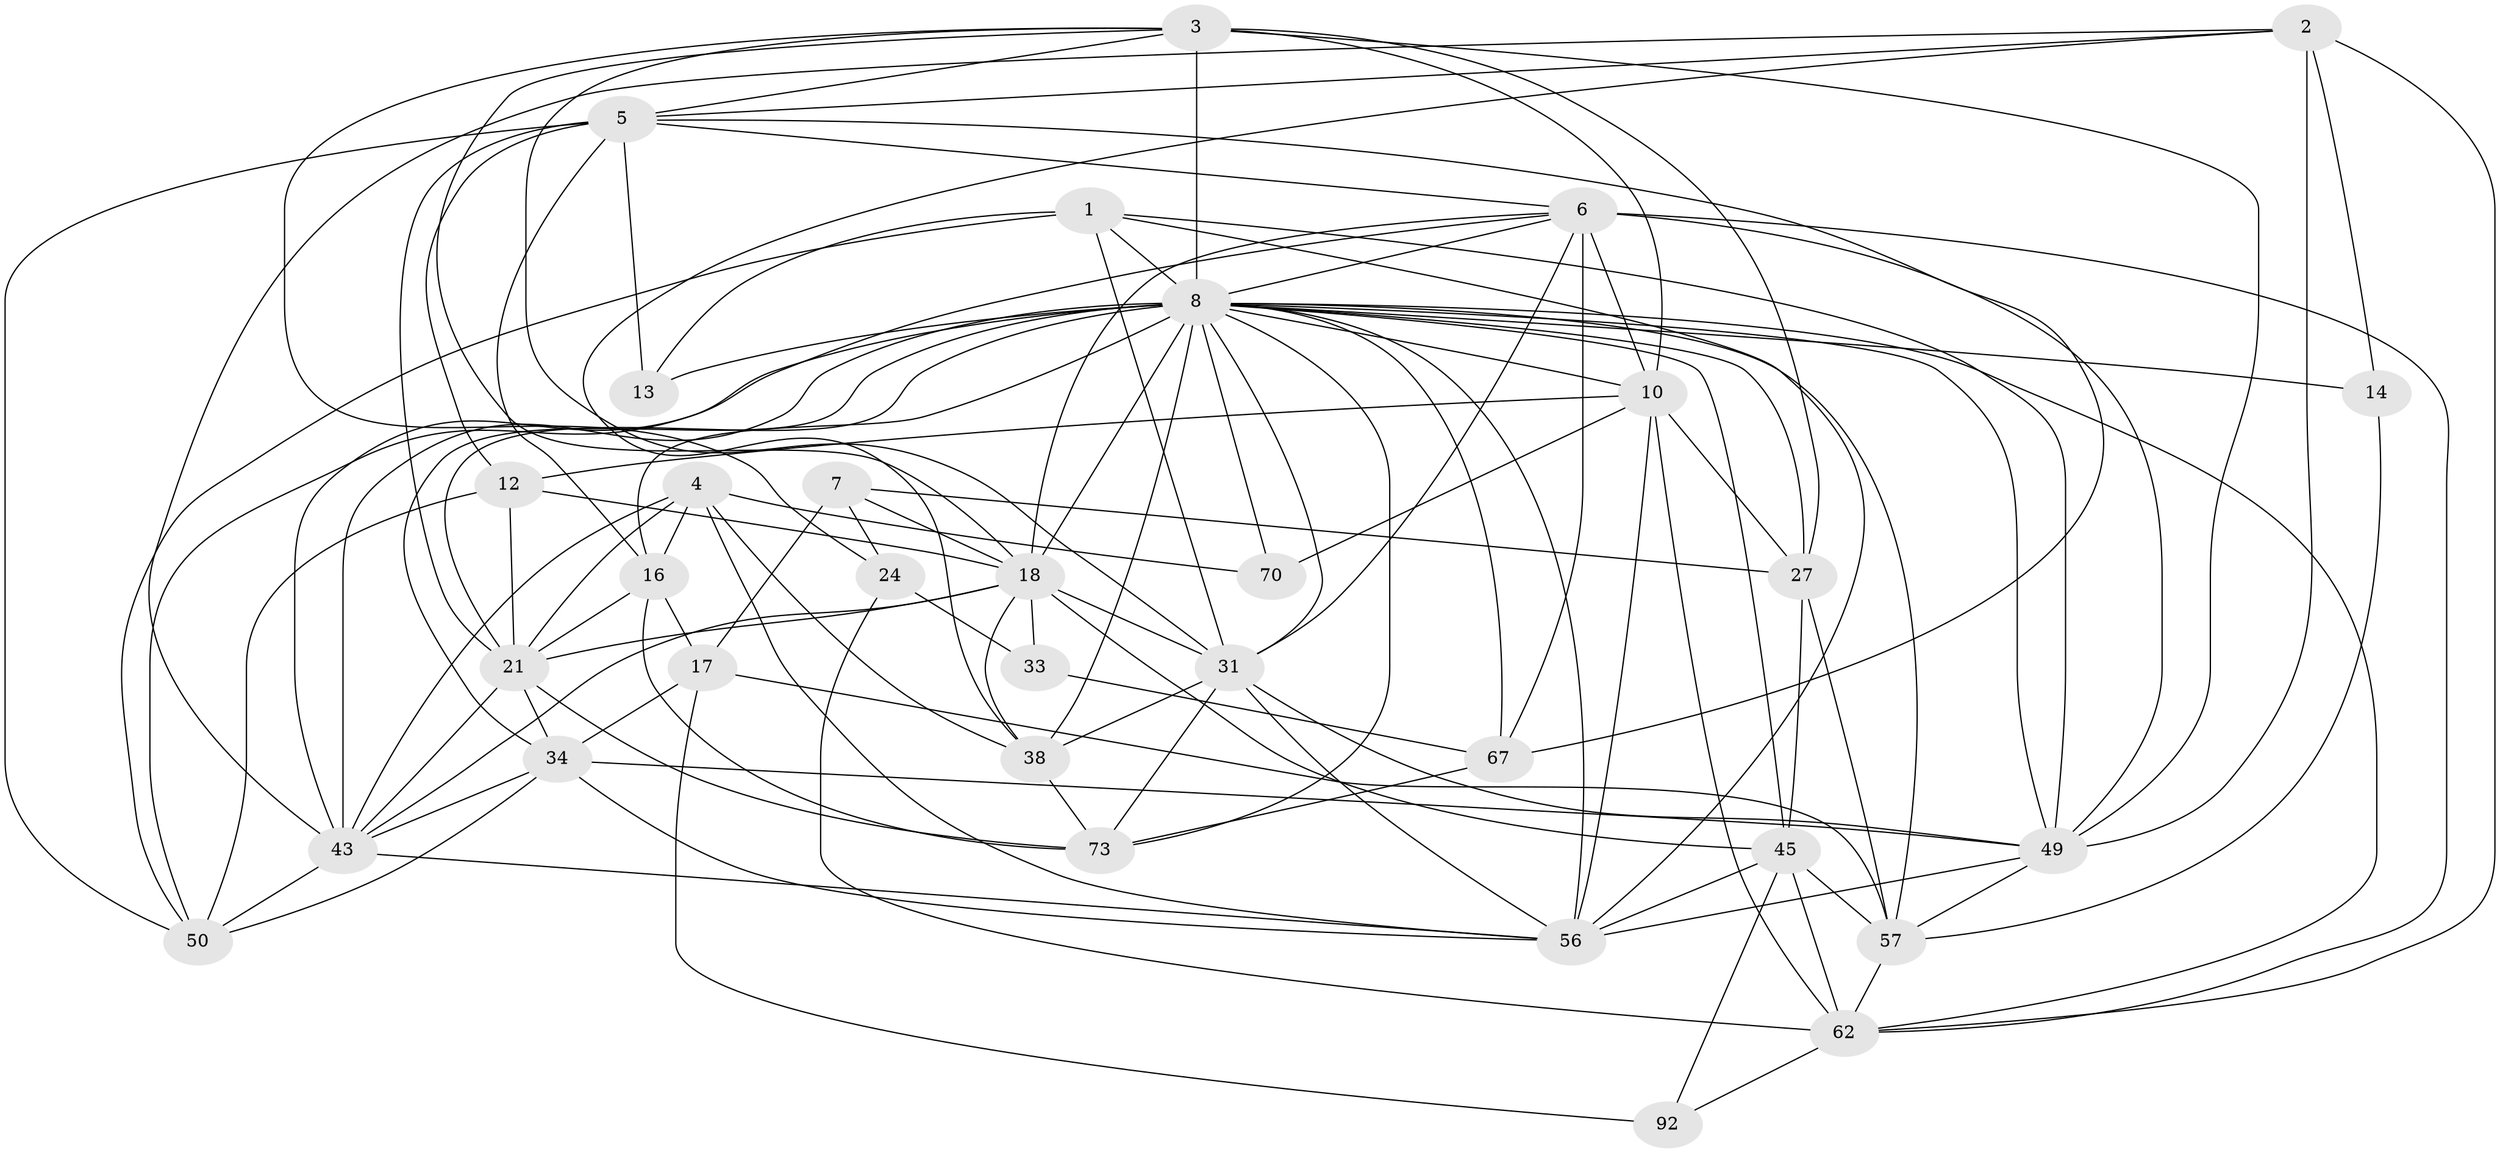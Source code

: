 // original degree distribution, {5: 0.16363636363636364, 3: 0.32727272727272727, 4: 0.23636363636363636, 6: 0.11818181818181818, 2: 0.10909090909090909, 8: 0.00909090909090909, 7: 0.03636363636363636}
// Generated by graph-tools (version 1.1) at 2025/18/03/04/25 18:18:56]
// undirected, 33 vertices, 114 edges
graph export_dot {
graph [start="1"]
  node [color=gray90,style=filled];
  1 [super="+96+52"];
  2 [super="+11+40"];
  3 [super="+95+9"];
  4 [super="+23+71+54"];
  5 [super="+32+48"];
  6 [super="+36+77+39"];
  7;
  8 [super="+66+84+29+15+94"];
  10 [super="+76+93+99"];
  12 [super="+20+22"];
  13 [super="+75+26"];
  14;
  16 [super="+47"];
  17 [super="+30"];
  18 [super="+46"];
  21 [super="+37"];
  24 [super="+79"];
  27 [super="+109"];
  31 [super="+64+59"];
  33;
  34 [super="+104"];
  38 [super="+100"];
  43 [super="+85"];
  45 [super="+60"];
  49 [super="+68+72"];
  50 [super="+90"];
  56 [super="+82+81"];
  57 [super="+74"];
  62 [super="+65"];
  67 [super="+83+91"];
  70;
  73 [super="+102"];
  92;
  1 -- 13 [weight=2];
  1 -- 8 [weight=2];
  1 -- 50;
  1 -- 31;
  1 -- 56;
  1 -- 49;
  2 -- 14;
  2 -- 43;
  2 -- 49 [weight=2];
  2 -- 62;
  2 -- 5;
  2 -- 38;
  3 -- 24 [weight=2];
  3 -- 5;
  3 -- 10 [weight=2];
  3 -- 27;
  3 -- 31;
  3 -- 18;
  3 -- 8 [weight=2];
  3 -- 49;
  4 -- 43;
  4 -- 70;
  4 -- 16 [weight=3];
  4 -- 21;
  4 -- 56;
  4 -- 38;
  5 -- 12;
  5 -- 13;
  5 -- 6;
  5 -- 50;
  5 -- 67;
  5 -- 21;
  5 -- 16;
  6 -- 10 [weight=2];
  6 -- 49 [weight=2];
  6 -- 67 [weight=2];
  6 -- 43 [weight=2];
  6 -- 62;
  6 -- 31;
  6 -- 18;
  6 -- 8;
  7 -- 27;
  7 -- 24;
  7 -- 17;
  7 -- 18;
  8 -- 14 [weight=2];
  8 -- 67;
  8 -- 27;
  8 -- 21;
  8 -- 38 [weight=2];
  8 -- 18 [weight=3];
  8 -- 50;
  8 -- 73;
  8 -- 13 [weight=3];
  8 -- 43 [weight=3];
  8 -- 70;
  8 -- 10;
  8 -- 31 [weight=2];
  8 -- 34 [weight=2];
  8 -- 49 [weight=2];
  8 -- 56;
  8 -- 57;
  8 -- 16;
  8 -- 62;
  8 -- 45;
  10 -- 12;
  10 -- 70;
  10 -- 56;
  10 -- 27;
  10 -- 62;
  12 -- 50;
  12 -- 21;
  12 -- 18;
  14 -- 57;
  16 -- 21;
  16 -- 17;
  16 -- 73;
  17 -- 92;
  17 -- 34;
  17 -- 57;
  18 -- 38;
  18 -- 31;
  18 -- 33;
  18 -- 43;
  18 -- 45;
  18 -- 21;
  21 -- 34;
  21 -- 73;
  21 -- 43;
  24 -- 33;
  24 -- 62;
  27 -- 57;
  27 -- 45;
  31 -- 56;
  31 -- 38;
  31 -- 49;
  31 -- 73;
  33 -- 67;
  34 -- 56;
  34 -- 49;
  34 -- 50;
  34 -- 43;
  38 -- 73;
  43 -- 50;
  43 -- 56;
  45 -- 56;
  45 -- 57 [weight=2];
  45 -- 92;
  45 -- 62;
  49 -- 56;
  49 -- 57;
  57 -- 62;
  62 -- 92;
  67 -- 73;
}
